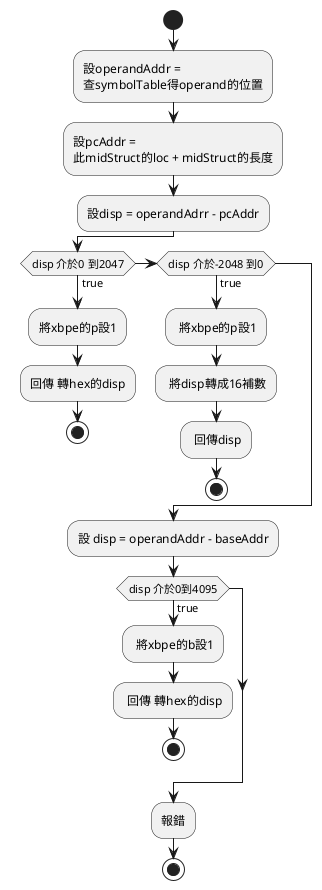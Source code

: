 @startuml
start
    :設operandAddr = 
    查symbolTable得operand的位置;
    :設pcAddr = 
    此midStruct的loc + midStruct的長度;
    :設disp = operandAdrr - pcAddr;
    if(disp 介於0 到2047) then (true)
        :將xbpe的p設1;
        :回傳 轉hex的disp;
        stop
    elseif (disp 介於-2048 到0) then (true)
        : 將xbpe的p設1;
        : 將disp轉成16補數;
        : 回傳disp;
        stop
    endif
    :設 disp = operandAddr - baseAddr;
    if(disp 介於0到4095) then (true)
        : 將xbpe的b設1;
        : 回傳 轉hex的disp;
        stop
    endif
    :報錯;
stop
@enduml